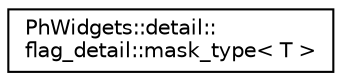 digraph "Graphical Class Hierarchy"
{
  edge [fontname="Helvetica",fontsize="10",labelfontname="Helvetica",labelfontsize="10"];
  node [fontname="Helvetica",fontsize="10",shape=record];
  rankdir="LR";
  Node0 [label="PhWidgets::detail::\lflag_detail::mask_type\< T \>",height=0.2,width=0.4,color="black", fillcolor="white", style="filled",URL="$struct_ph_widgets_1_1detail_1_1flag__detail_1_1mask__type.html"];
}
